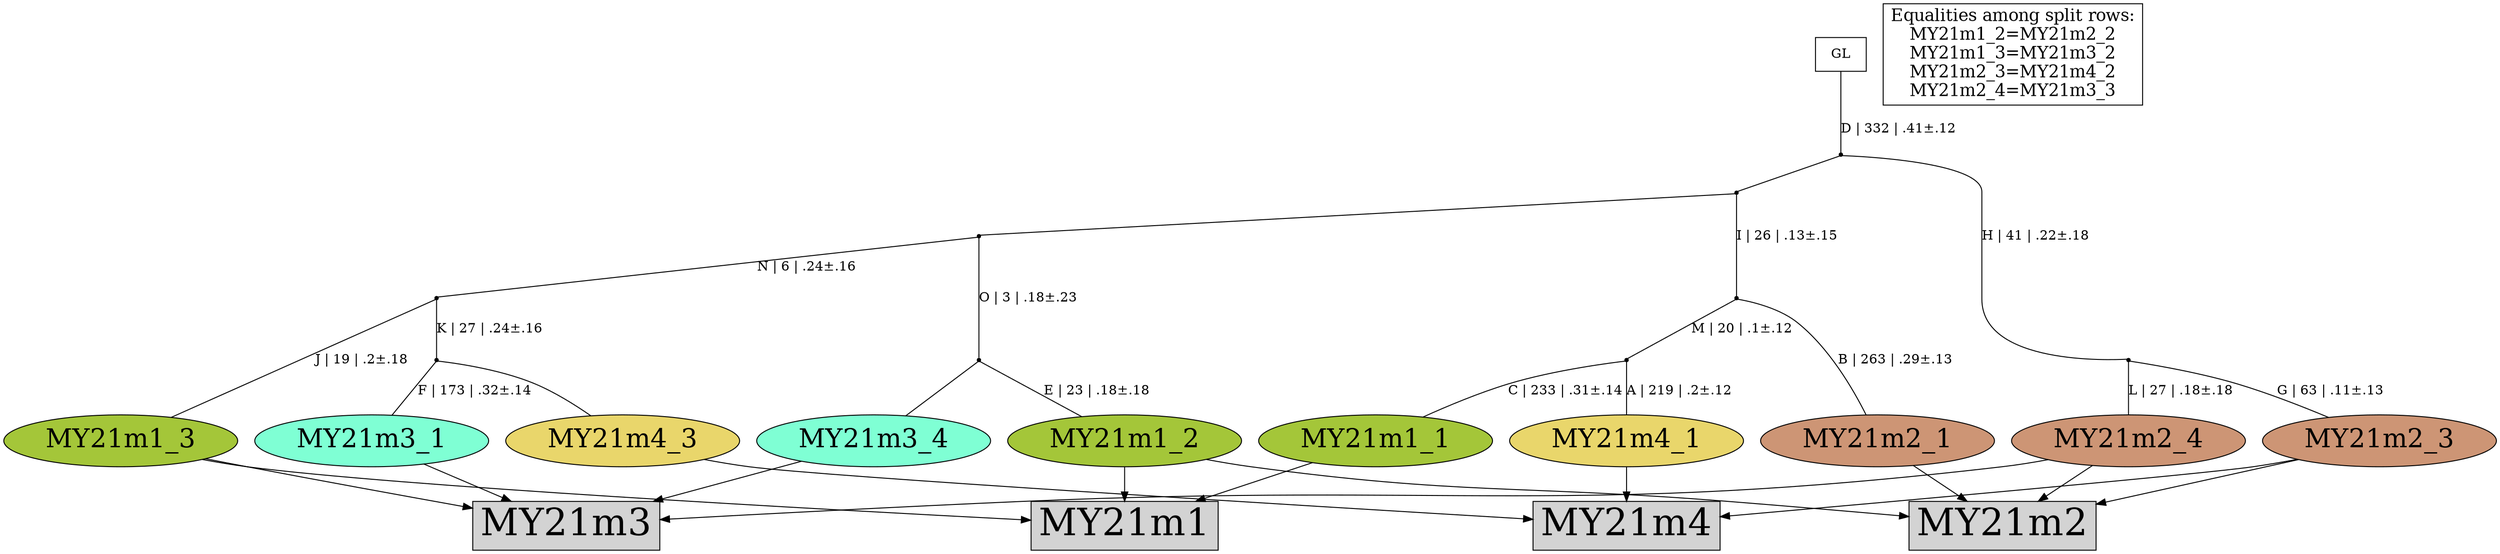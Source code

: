 digraph {
rowMY21m1[label="MY21m1",shape=box,style=filled,fontsize=40];
rowMY21m2[label="MY21m2",shape=box,style=filled,fontsize=40];
rowMY21m3[label="MY21m3",shape=box,style=filled,fontsize=40];
rowMY21m4[label="MY21m4",shape=box,style=filled,fontsize=40];
MY21m1_1[label="MY21m1_1",shape=oval,style=filled,fontsize=28,fillcolor="#a4c639"];
MY21m1_2[label="MY21m1_2",shape=oval,style=filled,fontsize=28,fillcolor="#a4c639"];
MY21m1_3[label="MY21m1_3",shape=oval,style=filled,fontsize=28,fillcolor="#a4c639"];
MY21m2_1[label="MY21m2_1",shape=oval,style=filled,fontsize=28,fillcolor="#cd9575"];
MY21m2_3[label="MY21m2_3",shape=oval,style=filled,fontsize=28,fillcolor="#cd9575"];
MY21m2_4[label="MY21m2_4",shape=oval,style=filled,fontsize=28,fillcolor="#cd9575"];
MY21m3_1[label="MY21m3_1",shape=oval,style=filled,fontsize=28,fillcolor="#7fffd4"];
MY21m3_4[label="MY21m3_4",shape=oval,style=filled,fontsize=28,fillcolor="#7fffd4"];
MY21m4_1[label="MY21m4_1",shape=oval,style=filled,fontsize=28,fillcolor="#e9d66b"];
MY21m4_3[label="MY21m4_3",shape=oval,style=filled,fontsize=28,fillcolor="#e9d66b"];
MY21m1_1 -> rowMY21m1[arrowhead="normal"];
MY21m1_2 -> rowMY21m1[arrowhead="normal"];
MY21m1_3 -> rowMY21m1[arrowhead="normal"];
MY21m2_1 -> rowMY21m2[arrowhead="normal"];
MY21m1_2 -> rowMY21m2[arrowhead="normal"];
MY21m2_3 -> rowMY21m2[arrowhead="normal"];
MY21m2_4 -> rowMY21m2[arrowhead="normal"];
MY21m3_1 -> rowMY21m3[arrowhead="normal"];
MY21m1_3 -> rowMY21m3[arrowhead="normal"];
MY21m2_4 -> rowMY21m3[arrowhead="normal"];
MY21m3_4 -> rowMY21m3[arrowhead="normal"];
MY21m4_1 -> rowMY21m4[arrowhead="normal"];
MY21m2_3 -> rowMY21m4[arrowhead="normal"];
MY21m4_3 -> rowMY21m4[arrowhead="normal"];
{rank = same;MY21m1_1;MY21m1_2;MY21m1_3;MY21m2_1;MY21m2_3;MY21m2_4;MY21m3_1;MY21m3_4;MY21m4_1;MY21m4_3;}
legend[label="Equalities among split rows:
MY21m1_2=MY21m2_2
MY21m1_3=MY21m3_2
MY21m2_3=MY21m4_2
MY21m2_4=MY21m3_3
",shape=box,fontsize=18];
Int1[shape=point,style=filled,fillcolor=black,label=""];
Int1 -> MY21m3_1[arrowhead=none, label="F | 173 | .32±.14"];
Int1 -> MY21m4_3[arrowhead=none, label=""];
Int2[shape=point,style=filled,fillcolor=black,label=""];
Int2 -> MY21m1_1[arrowhead=none, label="C | 233 | .31±.14"];
Int2 -> MY21m4_1[arrowhead=none, label="A | 219 | .2±.12"];
Int3[shape=point,style=filled,fillcolor=black,label=""];
Int3 -> MY21m2_3[arrowhead=none, label="G | 63 | .11±.13"];
Int3 -> MY21m2_4[arrowhead=none, label="L | 27 | .18±.18"];
Int4[shape=point,style=filled,fillcolor=black,label=""];
Int4 -> MY21m2_1[arrowhead=none, label="B | 263 | .29±.13"];
Int4 -> Int2[arrowhead=none, label="M | 20 | .1±.12"];
Int5[shape=point,style=filled,fillcolor=black,label=""];
Int5 -> MY21m1_3[arrowhead=none, label="J | 19 | .2±.18"];
Int5 -> Int1[arrowhead=none, label="K | 27 | .24±.16"];
Int6[shape=point,style=filled,fillcolor=black,label=""];
Int6 -> MY21m1_2[arrowhead=none, label="E | 23 | .18±.18"];
Int6 -> MY21m3_4[arrowhead=none, label=""];
Int7[shape=point,style=filled,fillcolor=black,label=""];
Int7 -> Int5[arrowhead=none, label="N | 6 | .24±.16"];
Int7 -> Int6[arrowhead=none, label="O | 3 | .18±.23"];
Int8[shape=point,style=filled,fillcolor=black,label=""];
Int8 -> Int4[arrowhead=none, label="I | 26 | .13±.15"];
Int8 -> Int7[arrowhead=none, label=""];
Int9[shape=point,style=filled,fillcolor=black,label=""];
Int9 -> Int3[arrowhead=none, label="H | 41 | .22±.18"];
Int9 -> Int8[arrowhead=none, label=""];
GL[label="GL",shape=box,style=filled,fillcolor=white];
GL -> Int9[arrowhead=none, label="D | 332 | .41±.12"];
}